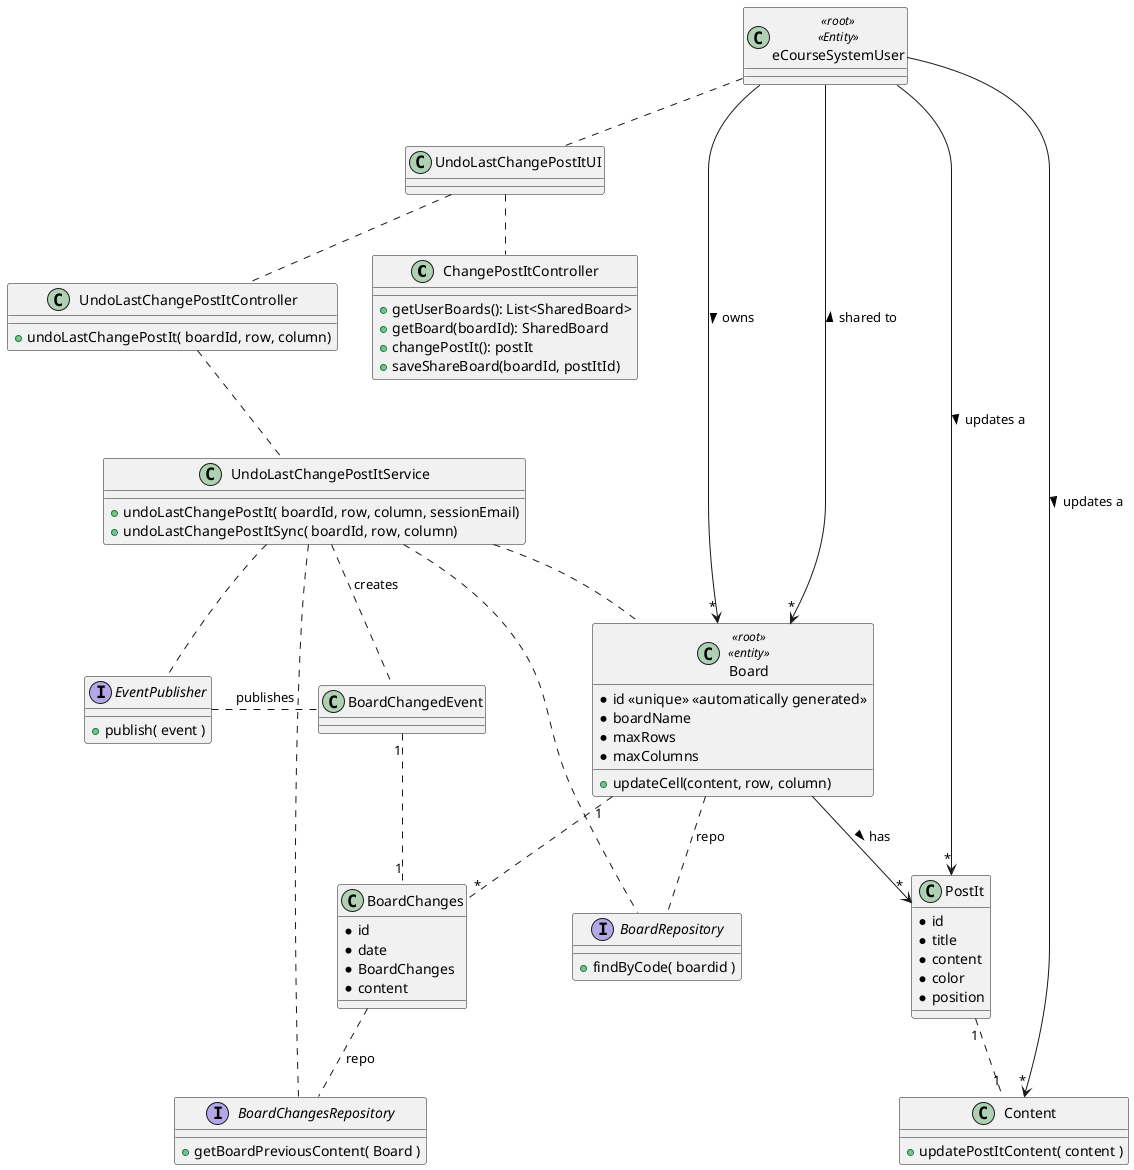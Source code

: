 @startuml
'https://plantuml.com/class-diagram

top to bottom direction



class ChangePostItController {
    + getUserBoards(): List<SharedBoard>
    + getBoard(boardId): SharedBoard
    + changePostIt(): postIt
    + saveShareBoard(boardId, postItId)
}

interface BoardRepository {
    + findByCode( boardid )
}
interface BoardChangesRepository {
    + getBoardPreviousContent( Board )
}
interface EventPublisher {
    + publish( event )
}
class BoardChangedEvent{
}

class BoardChanges{
    * id
    * date
    * BoardChanges
    * content
}
class Board <<root>> <<entity>> {
    * id <<unique>> <<automatically generated>>
    * boardName
    * maxRows
    * maxColumns
    + updateCell(content, row, column)
}

class PostIt{
    * id
    * title
    * content
    * color
    * position
}

class Content{
    + updatePostItContent( content )
}



class eCourseSystemUser <<root>> <<Entity>> {
}
class UndoLastChangePostItController{
    + undoLastChangePostIt( boardId, row, column)
}
class UndoLastChangePostItService{
    + undoLastChangePostIt( boardId, row, column, sessionEmail)
    + undoLastChangePostItSync( boardId, row, column)
}



eCourseSystemUser --> "*" Board : owns >
eCourseSystemUser --> "*" Board : shared to <
Board --> "*" PostIt : has >

eCourseSystemUser --> "*" PostIt : updates a >

eCourseSystemUser --> "*" Content : updates a >

eCourseSystemUser .. UndoLastChangePostItUI
UndoLastChangePostItUI .. ChangePostItController
UndoLastChangePostItUI .. UndoLastChangePostItController




UndoLastChangePostItController .. UndoLastChangePostItService
UndoLastChangePostItService .. BoardRepository
UndoLastChangePostItService .. BoardChangesRepository
UndoLastChangePostItService .. Board
PostIt "1" .. "1" Content
Board "1" .. "*" BoardChanges

BoardChanges .. BoardChangesRepository: repo
Board .. BoardRepository: repo
BoardChangedEvent "1" .. "1" BoardChanges
EventPublisher . BoardChangedEvent: publishes
UndoLastChangePostItService .. BoardChangedEvent : creates
UndoLastChangePostItService .. EventPublisher


@enduml